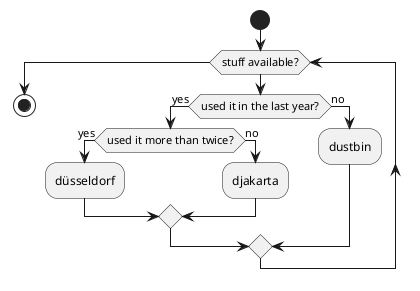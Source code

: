 @startuml

start

while (stuff available?)
  if (used it in the last year?) then (yes)
    if (used it more than twice?) then (yes)
        :düsseldorf;
      else (no)
        :djakarta;
      endif
  else (no)
    :dustbin;
  endif
endwhile

stop

@enduml

' life, universe, and everything
' answer = 6 * 7
